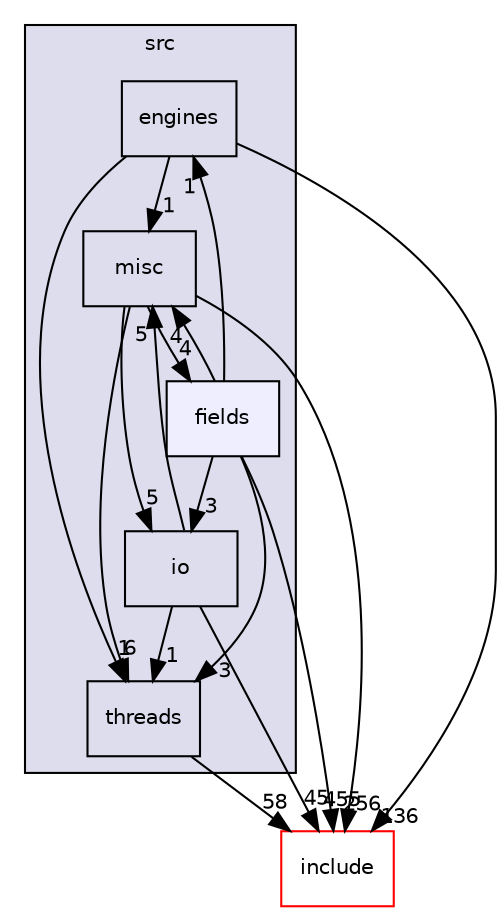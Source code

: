 digraph "src/fields" {
  compound=true
  node [ fontsize="10", fontname="Helvetica"];
  edge [ labelfontsize="10", labelfontname="Helvetica"];
  subgraph clusterdir_68267d1309a1af8e8297ef4c3efbcdba {
    graph [ bgcolor="#ddddee", pencolor="black", label="src" fontname="Helvetica", fontsize="10", URL="dir_68267d1309a1af8e8297ef4c3efbcdba.html"]
  dir_1b7d870a4d47b7c287159d357b7c3ba3 [shape=box label="engines" URL="dir_1b7d870a4d47b7c287159d357b7c3ba3.html"];
  dir_3454632d1a606e9a309cdaae2c26d5ae [shape=box label="threads" URL="dir_3454632d1a606e9a309cdaae2c26d5ae.html"];
  dir_88826aa2a10e1882b573f502bc7f4b55 [shape=box label="misc" URL="dir_88826aa2a10e1882b573f502bc7f4b55.html"];
  dir_c184e51c84f2c3f0345bbc8a0d75d3e1 [shape=box label="io" URL="dir_c184e51c84f2c3f0345bbc8a0d75d3e1.html"];
  dir_21daa81155821ccac937a5e239c17e3e [shape=box, label="fields", style="filled", fillcolor="#eeeeff", pencolor="black", URL="dir_21daa81155821ccac937a5e239c17e3e.html"];
  }
  dir_d44c64559bbebec7f509842c48db8b23 [shape=box label="include" fillcolor="white" style="filled" color="red" URL="dir_d44c64559bbebec7f509842c48db8b23.html"];
  dir_1b7d870a4d47b7c287159d357b7c3ba3->dir_3454632d1a606e9a309cdaae2c26d5ae [headlabel="1", labeldistance=1.5 headhref="dir_000057_000062.html"];
  dir_1b7d870a4d47b7c287159d357b7c3ba3->dir_88826aa2a10e1882b573f502bc7f4b55 [headlabel="1", labeldistance=1.5 headhref="dir_000057_000070.html"];
  dir_1b7d870a4d47b7c287159d357b7c3ba3->dir_d44c64559bbebec7f509842c48db8b23 [headlabel="136", labeldistance=1.5 headhref="dir_000057_000000.html"];
  dir_3454632d1a606e9a309cdaae2c26d5ae->dir_d44c64559bbebec7f509842c48db8b23 [headlabel="58", labeldistance=1.5 headhref="dir_000062_000000.html"];
  dir_c184e51c84f2c3f0345bbc8a0d75d3e1->dir_3454632d1a606e9a309cdaae2c26d5ae [headlabel="1", labeldistance=1.5 headhref="dir_000067_000062.html"];
  dir_c184e51c84f2c3f0345bbc8a0d75d3e1->dir_88826aa2a10e1882b573f502bc7f4b55 [headlabel="5", labeldistance=1.5 headhref="dir_000067_000070.html"];
  dir_c184e51c84f2c3f0345bbc8a0d75d3e1->dir_d44c64559bbebec7f509842c48db8b23 [headlabel="45", labeldistance=1.5 headhref="dir_000067_000000.html"];
  dir_21daa81155821ccac937a5e239c17e3e->dir_1b7d870a4d47b7c287159d357b7c3ba3 [headlabel="1", labeldistance=1.5 headhref="dir_000060_000057.html"];
  dir_21daa81155821ccac937a5e239c17e3e->dir_3454632d1a606e9a309cdaae2c26d5ae [headlabel="3", labeldistance=1.5 headhref="dir_000060_000062.html"];
  dir_21daa81155821ccac937a5e239c17e3e->dir_88826aa2a10e1882b573f502bc7f4b55 [headlabel="4", labeldistance=1.5 headhref="dir_000060_000070.html"];
  dir_21daa81155821ccac937a5e239c17e3e->dir_c184e51c84f2c3f0345bbc8a0d75d3e1 [headlabel="3", labeldistance=1.5 headhref="dir_000060_000067.html"];
  dir_21daa81155821ccac937a5e239c17e3e->dir_d44c64559bbebec7f509842c48db8b23 [headlabel="455", labeldistance=1.5 headhref="dir_000060_000000.html"];
  dir_88826aa2a10e1882b573f502bc7f4b55->dir_21daa81155821ccac937a5e239c17e3e [headlabel="4", labeldistance=1.5 headhref="dir_000070_000060.html"];
  dir_88826aa2a10e1882b573f502bc7f4b55->dir_3454632d1a606e9a309cdaae2c26d5ae [headlabel="6", labeldistance=1.5 headhref="dir_000070_000062.html"];
  dir_88826aa2a10e1882b573f502bc7f4b55->dir_c184e51c84f2c3f0345bbc8a0d75d3e1 [headlabel="5", labeldistance=1.5 headhref="dir_000070_000067.html"];
  dir_88826aa2a10e1882b573f502bc7f4b55->dir_d44c64559bbebec7f509842c48db8b23 [headlabel="256", labeldistance=1.5 headhref="dir_000070_000000.html"];
}
